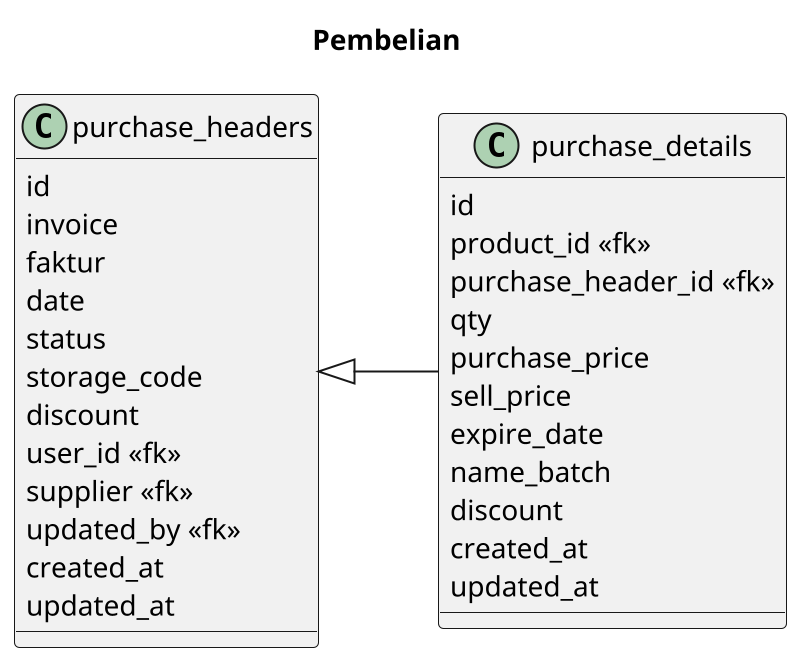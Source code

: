 @startuml pos
title Pembelian
scale 2 
left to right direction

purchase_headers <|-- purchase_details

' pembelian
Class purchase_headers {
    id
    invoice
    faktur
    date
    status
    storage_code
    discount
    user_id <<fk>>
    supplier <<fk>>
    updated_by <<fk>>
    created_at
    updated_at
}

Class purchase_details {
    id
    product_id <<fk>>
    purchase_header_id <<fk>>
    qty
    purchase_price
    sell_price
    expire_date
    name_batch
    discount
    created_at
    updated_at
}
@enduml
